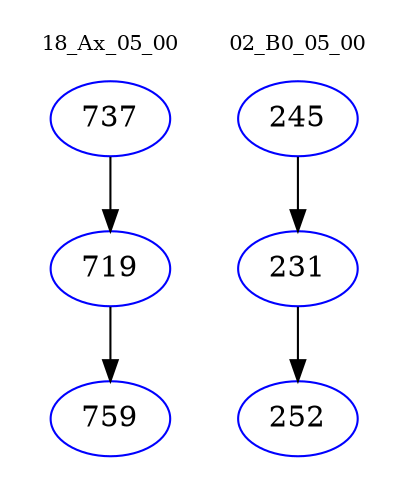 digraph{
subgraph cluster_0 {
color = white
label = "18_Ax_05_00";
fontsize=10;
T0_737 [label="737", color="blue"]
T0_737 -> T0_719 [color="black"]
T0_719 [label="719", color="blue"]
T0_719 -> T0_759 [color="black"]
T0_759 [label="759", color="blue"]
}
subgraph cluster_1 {
color = white
label = "02_B0_05_00";
fontsize=10;
T1_245 [label="245", color="blue"]
T1_245 -> T1_231 [color="black"]
T1_231 [label="231", color="blue"]
T1_231 -> T1_252 [color="black"]
T1_252 [label="252", color="blue"]
}
}
